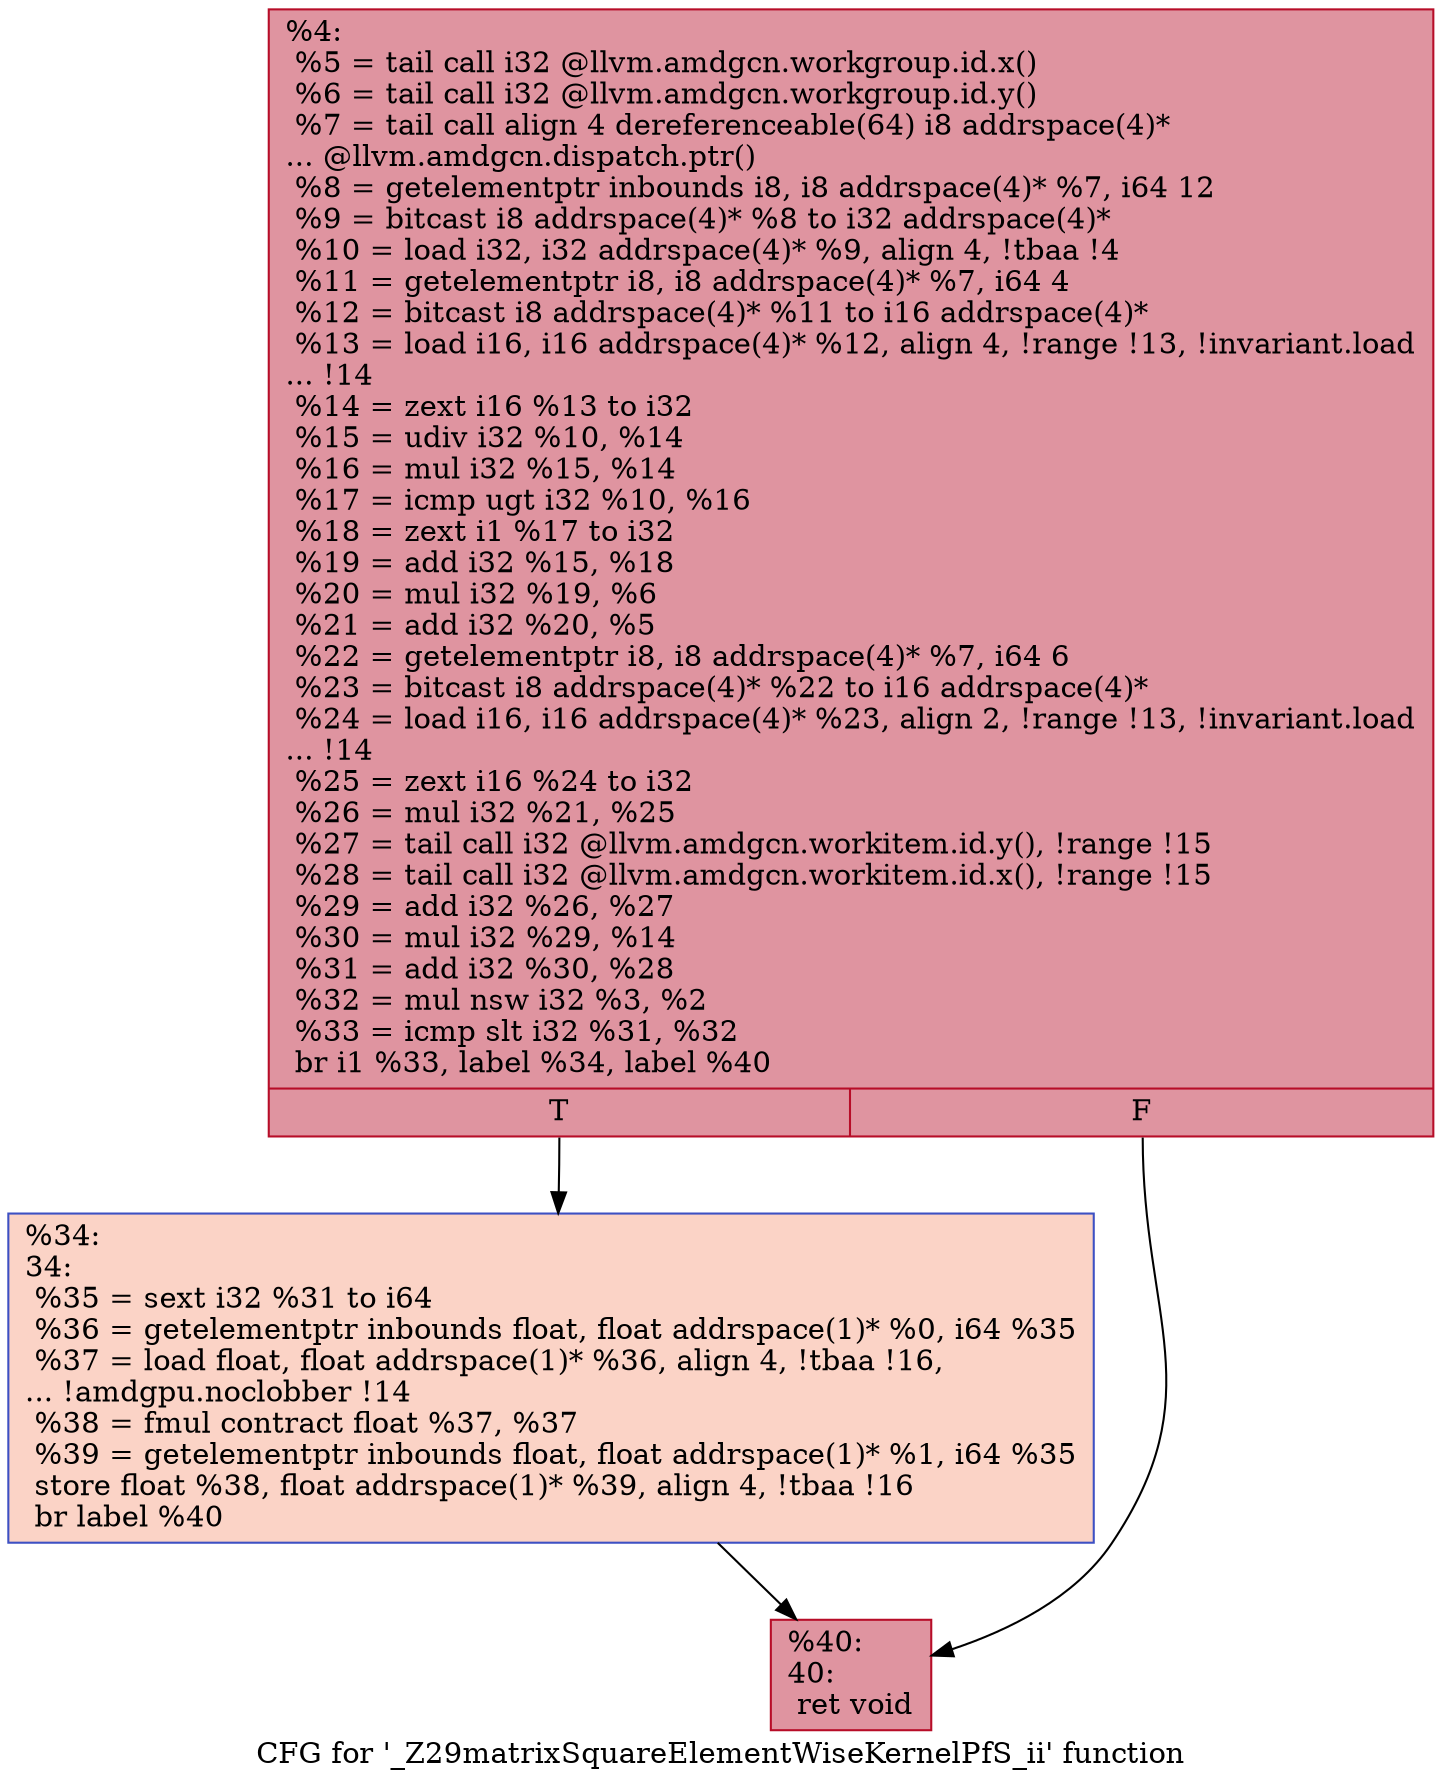 digraph "CFG for '_Z29matrixSquareElementWiseKernelPfS_ii' function" {
	label="CFG for '_Z29matrixSquareElementWiseKernelPfS_ii' function";

	Node0x4da9650 [shape=record,color="#b70d28ff", style=filled, fillcolor="#b70d2870",label="{%4:\l  %5 = tail call i32 @llvm.amdgcn.workgroup.id.x()\l  %6 = tail call i32 @llvm.amdgcn.workgroup.id.y()\l  %7 = tail call align 4 dereferenceable(64) i8 addrspace(4)*\l... @llvm.amdgcn.dispatch.ptr()\l  %8 = getelementptr inbounds i8, i8 addrspace(4)* %7, i64 12\l  %9 = bitcast i8 addrspace(4)* %8 to i32 addrspace(4)*\l  %10 = load i32, i32 addrspace(4)* %9, align 4, !tbaa !4\l  %11 = getelementptr i8, i8 addrspace(4)* %7, i64 4\l  %12 = bitcast i8 addrspace(4)* %11 to i16 addrspace(4)*\l  %13 = load i16, i16 addrspace(4)* %12, align 4, !range !13, !invariant.load\l... !14\l  %14 = zext i16 %13 to i32\l  %15 = udiv i32 %10, %14\l  %16 = mul i32 %15, %14\l  %17 = icmp ugt i32 %10, %16\l  %18 = zext i1 %17 to i32\l  %19 = add i32 %15, %18\l  %20 = mul i32 %19, %6\l  %21 = add i32 %20, %5\l  %22 = getelementptr i8, i8 addrspace(4)* %7, i64 6\l  %23 = bitcast i8 addrspace(4)* %22 to i16 addrspace(4)*\l  %24 = load i16, i16 addrspace(4)* %23, align 2, !range !13, !invariant.load\l... !14\l  %25 = zext i16 %24 to i32\l  %26 = mul i32 %21, %25\l  %27 = tail call i32 @llvm.amdgcn.workitem.id.y(), !range !15\l  %28 = tail call i32 @llvm.amdgcn.workitem.id.x(), !range !15\l  %29 = add i32 %26, %27\l  %30 = mul i32 %29, %14\l  %31 = add i32 %30, %28\l  %32 = mul nsw i32 %3, %2\l  %33 = icmp slt i32 %31, %32\l  br i1 %33, label %34, label %40\l|{<s0>T|<s1>F}}"];
	Node0x4da9650:s0 -> Node0x4dab7a0;
	Node0x4da9650:s1 -> Node0x4dad8f0;
	Node0x4dab7a0 [shape=record,color="#3d50c3ff", style=filled, fillcolor="#f59c7d70",label="{%34:\l34:                                               \l  %35 = sext i32 %31 to i64\l  %36 = getelementptr inbounds float, float addrspace(1)* %0, i64 %35\l  %37 = load float, float addrspace(1)* %36, align 4, !tbaa !16,\l... !amdgpu.noclobber !14\l  %38 = fmul contract float %37, %37\l  %39 = getelementptr inbounds float, float addrspace(1)* %1, i64 %35\l  store float %38, float addrspace(1)* %39, align 4, !tbaa !16\l  br label %40\l}"];
	Node0x4dab7a0 -> Node0x4dad8f0;
	Node0x4dad8f0 [shape=record,color="#b70d28ff", style=filled, fillcolor="#b70d2870",label="{%40:\l40:                                               \l  ret void\l}"];
}
